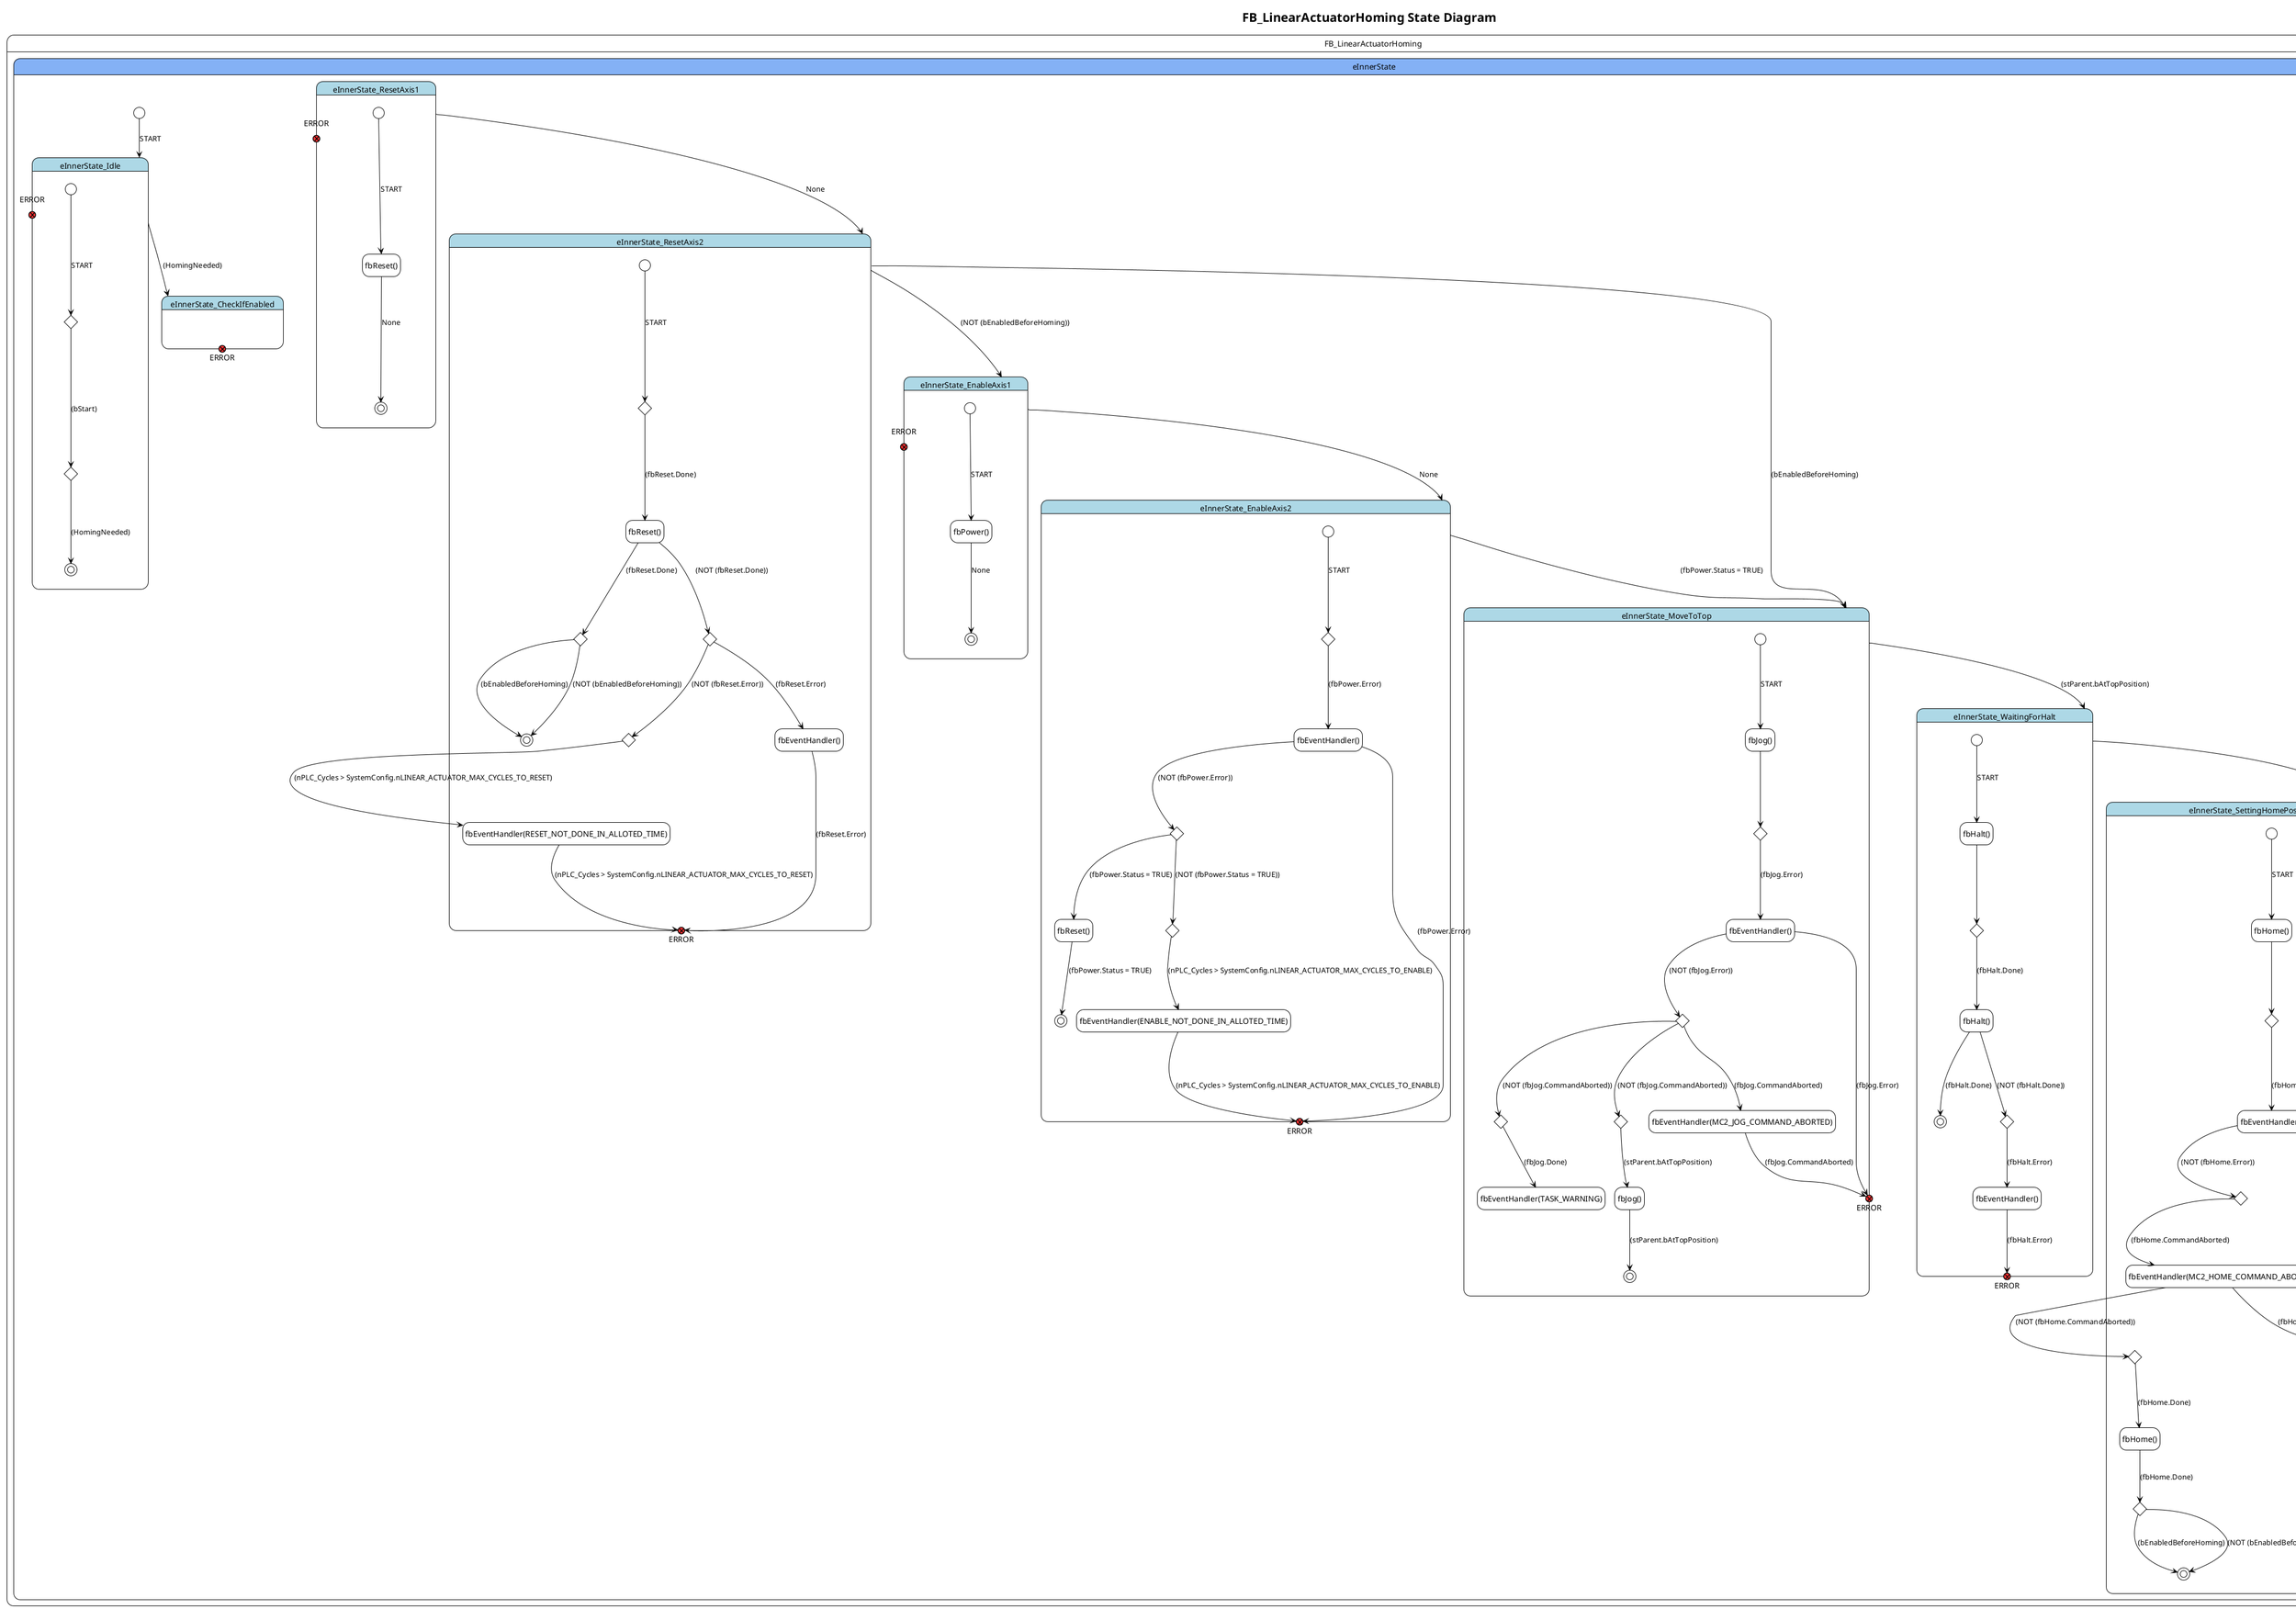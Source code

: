 @startuml State Diagram

!theme plain
'skin rose
'left to right direction
hide empty description
'!theme reddress-lightgreen
title FB_LinearActuatorHoming State Diagram



state FB_LinearActuatorHoming{

state eInnerState #84b1f5 {
	[*] --> eInnerState_Idle : START
	state eInnerState_Idle #lightblue {
state "ERROR" as eInnerState_Idle_ERROR <<exitPoint>> #ff3333
	state eInnerState_Idle_Node_0 <<choice>>
	[*] ---> eInnerState_Idle_Node_0 : START
		state eInnerState_Idle_Node_1 <<choice>>
	eInnerState_Idle_Node_1 ---> [*] : (HomingNeeded)
	}
	state eInnerState_CheckIfEnabled #lightblue {
state "ERROR" as eInnerState_CheckIfEnabled_ERROR <<exitPoint>> #ff3333
	}
	state eInnerState_ResetAxis1 #lightblue {
state "ERROR" as eInnerState_ResetAxis1_ERROR <<exitPoint>> #ff3333
	state "fbReset()" as eInnerState_ResetAxis1_Node_0 
	[*] ---> eInnerState_ResetAxis1_Node_0 : START
	eInnerState_ResetAxis1_Node_0 ---> [*] : None
	}
	state eInnerState_ResetAxis2 #lightblue {
state "ERROR" as eInnerState_ResetAxis2_ERROR <<exitPoint>> #ff3333
	state eInnerState_ResetAxis2_Node_0 <<choice>>
	[*] ---> eInnerState_ResetAxis2_Node_0 : START
	state "fbReset()" as eInnerState_ResetAxis2_Node_1 
		state eInnerState_ResetAxis2_Node_2 <<choice>>
	eInnerState_ResetAxis2_Node_2 ---> [*] : (bEnabledBeforeHoming)
	eInnerState_ResetAxis2_Node_2 ---> [*] : (NOT (bEnabledBeforeHoming))
	state eInnerState_ResetAxis2_Node_3 <<choice>>
	state "fbEventHandler()" as eInnerState_ResetAxis2_Node_4 
		state eInnerState_ResetAxis2_Node_5 <<choice>>
		state "fbEventHandler(RESET_NOT_DONE_IN_ALLOTED_TIME)" as eInnerState_ResetAxis2_Node_6 
	}
	state eInnerState_EnableAxis1 #lightblue {
state "ERROR" as eInnerState_EnableAxis1_ERROR <<exitPoint>> #ff3333
	state "fbPower()" as eInnerState_EnableAxis1_Node_0 
	[*] ---> eInnerState_EnableAxis1_Node_0 : START
	eInnerState_EnableAxis1_Node_0 ---> [*] : None
	}
	state eInnerState_EnableAxis2 #lightblue {
state "ERROR" as eInnerState_EnableAxis2_ERROR <<exitPoint>> #ff3333
	state eInnerState_EnableAxis2_Node_0 <<choice>>
	[*] ---> eInnerState_EnableAxis2_Node_0 : START
	state "fbEventHandler()" as eInnerState_EnableAxis2_Node_1 
	state eInnerState_EnableAxis2_Node_2 <<choice>>
	state "fbReset()" as eInnerState_EnableAxis2_Node_3 
	eInnerState_EnableAxis2_Node_3 ---> [*] : (fbPower.Status = TRUE)
		state eInnerState_EnableAxis2_Node_4 <<choice>>
		state "fbEventHandler(ENABLE_NOT_DONE_IN_ALLOTED_TIME)" as eInnerState_EnableAxis2_Node_5 
	}
	state eInnerState_MoveToTop #lightblue {
state "ERROR" as eInnerState_MoveToTop_ERROR <<exitPoint>> #ff3333
	state "fbJog()" as eInnerState_MoveToTop_Node_0 
	[*] ---> eInnerState_MoveToTop_Node_0 : START
		state eInnerState_MoveToTop_Node_1 <<choice>>
		state "fbEventHandler()" as eInnerState_MoveToTop_Node_2 
		state eInnerState_MoveToTop_Node_3 <<choice>>
		state "fbEventHandler(MC2_JOG_COMMAND_ABORTED)" as eInnerState_MoveToTop_Node_4 
			state eInnerState_MoveToTop_Node_5 <<choice>>
			state "fbEventHandler(TASK_WARNING)" as eInnerState_MoveToTop_Node_6 
			state eInnerState_MoveToTop_Node_7 <<choice>>
			state "fbJog()" as eInnerState_MoveToTop_Node_8 
	eInnerState_MoveToTop_Node_8 ---> [*] : (stParent.bAtTopPosition)
	}
	state eInnerState_WaitingForHalt #lightblue {
state "ERROR" as eInnerState_WaitingForHalt_ERROR <<exitPoint>> #ff3333
	state "fbHalt()" as eInnerState_WaitingForHalt_Node_0 
	[*] ---> eInnerState_WaitingForHalt_Node_0 : START
		state eInnerState_WaitingForHalt_Node_1 <<choice>>
		state "fbHalt()" as eInnerState_WaitingForHalt_Node_2 
	eInnerState_WaitingForHalt_Node_2 ---> [*] : (fbHalt.Done)
		state eInnerState_WaitingForHalt_Node_3 <<choice>>
		state "fbEventHandler()" as eInnerState_WaitingForHalt_Node_4 
	}
	state eInnerState_SettingHomePos #lightblue {
state "ERROR" as eInnerState_SettingHomePos_ERROR <<exitPoint>> #ff3333
	state "fbHome()" as eInnerState_SettingHomePos_Node_0 
	[*] ---> eInnerState_SettingHomePos_Node_0 : START
		state eInnerState_SettingHomePos_Node_1 <<choice>>
		state "fbEventHandler()" as eInnerState_SettingHomePos_Node_2 
		state eInnerState_SettingHomePos_Node_3 <<choice>>
		state "fbEventHandler(MC2_HOME_COMMAND_ABORTED)" as eInnerState_SettingHomePos_Node_4 
		state eInnerState_SettingHomePos_Node_5 <<choice>>
		state "fbHome()" as eInnerState_SettingHomePos_Node_6 
			state eInnerState_SettingHomePos_Node_7 <<choice>>
	eInnerState_SettingHomePos_Node_7 ---> [*] : (bEnabledBeforeHoming)
	eInnerState_SettingHomePos_Node_7 ---> [*] : (NOT (bEnabledBeforeHoming))
	}
	state eInnerState_DisableAxis #lightblue {
state "ERROR" as eInnerState_DisableAxis_ERROR <<exitPoint>> #ff3333
	state "fbPower()" as eInnerState_DisableAxis_Node_0 
	[*] ---> eInnerState_DisableAxis_Node_0 : START
		state eInnerState_DisableAxis_Node_1 <<choice>>
		state "fbEventHandler()" as eInnerState_DisableAxis_Node_2 
		state eInnerState_DisableAxis_Node_3 <<choice>>
	eInnerState_DisableAxis_Node_3 ---> [*] : (fbPower.Status = FALSE)
	}
	state eInnerState_WrapUp #lightblue {
state "ERROR" as eInnerState_WrapUp_ERROR <<exitPoint>> #ff3333
	}
	}
	eInnerState_Idle_Node_0 ---> eInnerState_Idle_Node_1 : (bStart)
	eInnerState_Idle ---> eInnerState_CheckIfEnabled : (HomingNeeded)
	eInnerState_ResetAxis1 ---> eInnerState_ResetAxis2 : None
	eInnerState_ResetAxis2_Node_0 ---> eInnerState_ResetAxis2_Node_1 : (fbReset.Done)
	eInnerState_ResetAxis2_Node_1 ---> eInnerState_ResetAxis2_Node_2 : (fbReset.Done)
	eInnerState_ResetAxis2 ---> eInnerState_MoveToTop : (bEnabledBeforeHoming)
	eInnerState_ResetAxis2 ---> eInnerState_EnableAxis1 : (NOT (bEnabledBeforeHoming))
	eInnerState_ResetAxis2_Node_1 ---> eInnerState_ResetAxis2_Node_3 : (NOT (fbReset.Done))
	eInnerState_ResetAxis2_Node_3 ---> eInnerState_ResetAxis2_Node_4 : (fbReset.Error)
	eInnerState_ResetAxis2_Node_4 ---> eInnerState_ResetAxis2_ERROR : (fbReset.Error)
	eInnerState_ResetAxis2_Node_3 ---> eInnerState_ResetAxis2_Node_5 : (NOT (fbReset.Error))
	eInnerState_ResetAxis2_Node_5 ---> eInnerState_ResetAxis2_Node_6 : (nPLC_Cycles > SystemConfig.nLINEAR_ACTUATOR_MAX_CYCLES_TO_RESET)
	eInnerState_ResetAxis2_Node_6 ---> eInnerState_ResetAxis2_ERROR : (nPLC_Cycles > SystemConfig.nLINEAR_ACTUATOR_MAX_CYCLES_TO_RESET)
	eInnerState_EnableAxis1 ---> eInnerState_EnableAxis2 : None
	eInnerState_EnableAxis2_Node_0 ---> eInnerState_EnableAxis2_Node_1 : (fbPower.Error)
	eInnerState_EnableAxis2_Node_1 ---> eInnerState_EnableAxis2_ERROR : (fbPower.Error)
	eInnerState_EnableAxis2_Node_1 ---> eInnerState_EnableAxis2_Node_2 : (NOT (fbPower.Error))
	eInnerState_EnableAxis2_Node_2 ---> eInnerState_EnableAxis2_Node_3 : (fbPower.Status = TRUE)
	eInnerState_EnableAxis2 ---> eInnerState_MoveToTop : (fbPower.Status = TRUE)
	eInnerState_EnableAxis2_Node_2 ---> eInnerState_EnableAxis2_Node_4 : (NOT (fbPower.Status = TRUE))
	eInnerState_EnableAxis2_Node_4 ---> eInnerState_EnableAxis2_Node_5 : (nPLC_Cycles > SystemConfig.nLINEAR_ACTUATOR_MAX_CYCLES_TO_ENABLE)
	eInnerState_EnableAxis2_Node_5 ---> eInnerState_EnableAxis2_ERROR : (nPLC_Cycles > SystemConfig.nLINEAR_ACTUATOR_MAX_CYCLES_TO_ENABLE)
	eInnerState_MoveToTop_Node_0 ---> eInnerState_MoveToTop_Node_1
	eInnerState_MoveToTop_Node_1 ---> eInnerState_MoveToTop_Node_2 : (fbJog.Error)
	eInnerState_MoveToTop_Node_2 ---> eInnerState_MoveToTop_ERROR : (fbJog.Error)
	eInnerState_MoveToTop_Node_2 ---> eInnerState_MoveToTop_Node_3 : (NOT (fbJog.Error))
	eInnerState_MoveToTop_Node_3 ---> eInnerState_MoveToTop_Node_4 : (fbJog.CommandAborted)
	eInnerState_MoveToTop_Node_4 ---> eInnerState_MoveToTop_ERROR : (fbJog.CommandAborted)
	eInnerState_MoveToTop_Node_3 ---> eInnerState_MoveToTop_Node_5 : (NOT (fbJog.CommandAborted))
	eInnerState_MoveToTop_Node_5 ---> eInnerState_MoveToTop_Node_6 : (fbJog.Done)
	eInnerState_MoveToTop_Node_3 ---> eInnerState_MoveToTop_Node_7 : (NOT (fbJog.CommandAborted))
	eInnerState_MoveToTop_Node_7 ---> eInnerState_MoveToTop_Node_8 : (stParent.bAtTopPosition)
	eInnerState_MoveToTop ---> eInnerState_WaitingForHalt : (stParent.bAtTopPosition)
	eInnerState_WaitingForHalt_Node_0 ---> eInnerState_WaitingForHalt_Node_1
	eInnerState_WaitingForHalt_Node_1 ---> eInnerState_WaitingForHalt_Node_2 : (fbHalt.Done)
	eInnerState_WaitingForHalt ---> eInnerState_SettingHomePos : (fbHalt.Done)
	eInnerState_WaitingForHalt_Node_2 ---> eInnerState_WaitingForHalt_Node_3 : (NOT (fbHalt.Done))
	eInnerState_WaitingForHalt_Node_3 ---> eInnerState_WaitingForHalt_Node_4 : (fbHalt.Error)
	eInnerState_WaitingForHalt_Node_4 ---> eInnerState_WaitingForHalt_ERROR : (fbHalt.Error)
	eInnerState_SettingHomePos_Node_0 ---> eInnerState_SettingHomePos_Node_1
	eInnerState_SettingHomePos_Node_1 ---> eInnerState_SettingHomePos_Node_2 : (fbHome.Error)
	eInnerState_SettingHomePos_Node_2 ---> eInnerState_SettingHomePos_ERROR : (fbHome.Error)
	eInnerState_SettingHomePos_Node_2 ---> eInnerState_SettingHomePos_Node_3 : (NOT (fbHome.Error))
	eInnerState_SettingHomePos_Node_3 ---> eInnerState_SettingHomePos_Node_4 : (fbHome.CommandAborted)
	eInnerState_SettingHomePos_Node_4 ---> eInnerState_SettingHomePos_ERROR : (fbHome.CommandAborted)
	eInnerState_SettingHomePos_Node_4 ---> eInnerState_SettingHomePos_Node_5 : (NOT (fbHome.CommandAborted))
	eInnerState_SettingHomePos_Node_5 ---> eInnerState_SettingHomePos_Node_6 : (fbHome.Done)
	eInnerState_SettingHomePos_Node_6 ---> eInnerState_SettingHomePos_Node_7 : (fbHome.Done)
	eInnerState_SettingHomePos ---> eInnerState_WrapUp : (bEnabledBeforeHoming)
	eInnerState_SettingHomePos ---> eInnerState_DisableAxis : (NOT (bEnabledBeforeHoming))
	eInnerState_DisableAxis_Node_0 ---> eInnerState_DisableAxis_Node_1
	eInnerState_DisableAxis_Node_1 ---> eInnerState_DisableAxis_Node_2 : (fbPower.Error)
	eInnerState_DisableAxis_Node_2 ---> eInnerState_DisableAxis_ERROR : (fbPower.Error)
	eInnerState_DisableAxis_Node_2 ---> eInnerState_DisableAxis_Node_3 : (NOT (fbPower.Error))
	eInnerState_DisableAxis ---> eInnerState_WrapUp : (fbPower.Status = FALSE)


}

@enduml
